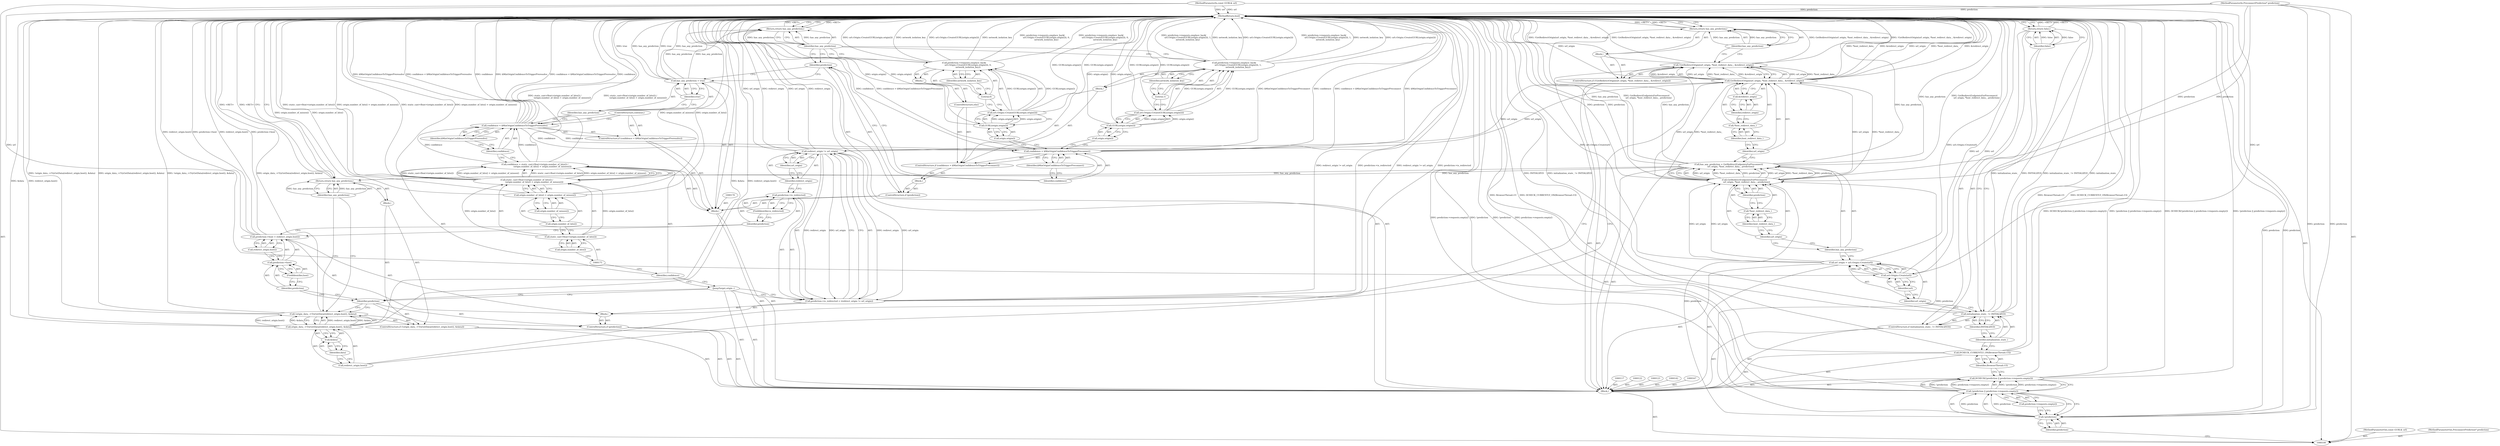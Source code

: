 digraph "0_Chrome_fec26ff33bf372476a70326f3669a35f34a9d474_14" {
"1000212" [label="(MethodReturn,bool)"];
"1000126" [label="(Call,GetRedirectEndpointsForPreconnect(\n      url_origin, *host_redirect_data_, prediction))"];
"1000124" [label="(Call,has_any_prediction = GetRedirectEndpointsForPreconnect(\n      url_origin, *host_redirect_data_, prediction))"];
"1000125" [label="(Identifier,has_any_prediction)"];
"1000128" [label="(Call,*host_redirect_data_)"];
"1000129" [label="(Identifier,host_redirect_data_)"];
"1000130" [label="(Identifier,prediction)"];
"1000127" [label="(Identifier,url_origin)"];
"1000131" [label="(ControlStructure,if (!GetRedirectOrigin(url_origin, *host_redirect_data_, &redirect_origin)))"];
"1000134" [label="(Identifier,url_origin)"];
"1000135" [label="(Call,*host_redirect_data_)"];
"1000136" [label="(Identifier,host_redirect_data_)"];
"1000137" [label="(Call,&redirect_origin)"];
"1000132" [label="(Call,!GetRedirectOrigin(url_origin, *host_redirect_data_, &redirect_origin))"];
"1000138" [label="(Identifier,redirect_origin)"];
"1000133" [label="(Call,GetRedirectOrigin(url_origin, *host_redirect_data_, &redirect_origin))"];
"1000139" [label="(Block,)"];
"1000141" [label="(Identifier,has_any_prediction)"];
"1000140" [label="(Return,return has_any_prediction;)"];
"1000143" [label="(ControlStructure,if (!origin_data_->TryGetData(redirect_origin.host(), &data)))"];
"1000146" [label="(Call,redirect_origin.host())"];
"1000147" [label="(Call,&data)"];
"1000148" [label="(Identifier,data)"];
"1000144" [label="(Call,!origin_data_->TryGetData(redirect_origin.host(), &data))"];
"1000149" [label="(Block,)"];
"1000145" [label="(Call,origin_data_->TryGetData(redirect_origin.host(), &data))"];
"1000151" [label="(Identifier,has_any_prediction)"];
"1000150" [label="(Return,return has_any_prediction;)"];
"1000101" [label="(MethodParameterIn,const GURL& url)"];
"1000335" [label="(MethodParameterOut,const GURL& url)"];
"1000154" [label="(Block,)"];
"1000152" [label="(ControlStructure,if (prediction))"];
"1000153" [label="(Identifier,prediction)"];
"1000158" [label="(FieldIdentifier,host)"];
"1000159" [label="(Call,redirect_origin.host())"];
"1000155" [label="(Call,prediction->host = redirect_origin.host())"];
"1000156" [label="(Call,prediction->host)"];
"1000157" [label="(Identifier,prediction)"];
"1000163" [label="(FieldIdentifier,is_redirected)"];
"1000164" [label="(Call,redirect_origin != url_origin)"];
"1000165" [label="(Identifier,redirect_origin)"];
"1000160" [label="(Call,prediction->is_redirected = (redirect_origin != url_origin))"];
"1000161" [label="(Call,prediction->is_redirected)"];
"1000162" [label="(Identifier,prediction)"];
"1000166" [label="(Identifier,url_origin)"];
"1000102" [label="(MethodParameterIn,PreconnectPrediction* prediction)"];
"1000336" [label="(MethodParameterOut,PreconnectPrediction* prediction)"];
"1000103" [label="(Block,)"];
"1000168" [label="(JumpTarget,origin :)"];
"1000171" [label="(Call,confidence = static_cast<float>(origin.number_of_hits()) /\n                       (origin.number_of_hits() + origin.number_of_misses()))"];
"1000172" [label="(Identifier,confidence)"];
"1000173" [label="(Call,static_cast<float>(origin.number_of_hits()) /\n                       (origin.number_of_hits() + origin.number_of_misses()))"];
"1000174" [label="(Call,static_cast<float>(origin.number_of_hits()))"];
"1000169" [label="(Block,)"];
"1000176" [label="(Call,origin.number_of_hits())"];
"1000177" [label="(Call,origin.number_of_hits() + origin.number_of_misses())"];
"1000178" [label="(Call,origin.number_of_hits())"];
"1000179" [label="(Call,origin.number_of_misses())"];
"1000183" [label="(Identifier,kMinOriginConfidenceToTriggerPreresolve)"];
"1000180" [label="(ControlStructure,if (confidence < kMinOriginConfidenceToTriggerPreresolve))"];
"1000181" [label="(Call,confidence < kMinOriginConfidenceToTriggerPreresolve)"];
"1000182" [label="(Identifier,confidence)"];
"1000184" [label="(ControlStructure,continue;)"];
"1000187" [label="(Identifier,true)"];
"1000185" [label="(Call,has_any_prediction = true)"];
"1000186" [label="(Identifier,has_any_prediction)"];
"1000190" [label="(Block,)"];
"1000188" [label="(ControlStructure,if (prediction))"];
"1000189" [label="(Identifier,prediction)"];
"1000192" [label="(Call,confidence > kMinOriginConfidenceToTriggerPreconnect)"];
"1000193" [label="(Identifier,confidence)"];
"1000194" [label="(Identifier,kMinOriginConfidenceToTriggerPreconnect)"];
"1000195" [label="(Block,)"];
"1000191" [label="(ControlStructure,if (confidence > kMinOriginConfidenceToTriggerPreconnect))"];
"1000196" [label="(Call,prediction->requests.emplace_back(\n            url::Origin::Create(GURL(origin.origin())), 1,\n            network_isolation_key))"];
"1000107" [label="(Identifier,prediction)"];
"1000104" [label="(Call,DCHECK(!prediction || prediction->requests.empty()))"];
"1000108" [label="(Call,prediction->requests.empty())"];
"1000105" [label="(Call,!prediction || prediction->requests.empty())"];
"1000106" [label="(Call,!prediction)"];
"1000197" [label="(Call,url::Origin::Create(GURL(origin.origin())))"];
"1000198" [label="(Call,GURL(origin.origin()))"];
"1000199" [label="(Call,origin.origin())"];
"1000200" [label="(Literal,1)"];
"1000201" [label="(Identifier,network_isolation_key)"];
"1000203" [label="(Block,)"];
"1000202" [label="(ControlStructure,else)"];
"1000204" [label="(Call,prediction->requests.emplace_back(\n            url::Origin::Create(GURL(origin.origin())), 0,\n            network_isolation_key))"];
"1000205" [label="(Call,url::Origin::Create(GURL(origin.origin())))"];
"1000206" [label="(Call,GURL(origin.origin()))"];
"1000207" [label="(Call,origin.origin())"];
"1000208" [label="(Literal,0)"];
"1000209" [label="(Identifier,network_isolation_key)"];
"1000109" [label="(Call,DCHECK_CURRENTLY_ON(BrowserThread::UI))"];
"1000110" [label="(Identifier,BrowserThread::UI)"];
"1000210" [label="(Return,return has_any_prediction;)"];
"1000211" [label="(Identifier,has_any_prediction)"];
"1000111" [label="(ControlStructure,if (initialization_state_ != INITIALIZED))"];
"1000114" [label="(Identifier,INITIALIZED)"];
"1000112" [label="(Call,initialization_state_ != INITIALIZED)"];
"1000113" [label="(Identifier,initialization_state_)"];
"1000116" [label="(Identifier,false)"];
"1000115" [label="(Return,return false;)"];
"1000118" [label="(Call,url_origin = url::Origin::Create(url))"];
"1000119" [label="(Identifier,url_origin)"];
"1000120" [label="(Call,url::Origin::Create(url))"];
"1000121" [label="(Identifier,url)"];
"1000212" -> "1000100"  [label="AST: "];
"1000212" -> "1000115"  [label="CFG: "];
"1000212" -> "1000140"  [label="CFG: "];
"1000212" -> "1000150"  [label="CFG: "];
"1000212" -> "1000210"  [label="CFG: "];
"1000140" -> "1000212"  [label="DDG: <RET>"];
"1000210" -> "1000212"  [label="DDG: <RET>"];
"1000115" -> "1000212"  [label="DDG: <RET>"];
"1000150" -> "1000212"  [label="DDG: <RET>"];
"1000185" -> "1000212"  [label="DDG: true"];
"1000185" -> "1000212"  [label="DDG: has_any_prediction"];
"1000106" -> "1000212"  [label="DDG: prediction"];
"1000104" -> "1000212"  [label="DDG: !prediction || prediction->requests.empty()"];
"1000104" -> "1000212"  [label="DDG: DCHECK(!prediction || prediction->requests.empty())"];
"1000164" -> "1000212"  [label="DDG: url_origin"];
"1000164" -> "1000212"  [label="DDG: redirect_origin"];
"1000181" -> "1000212"  [label="DDG: confidence < kMinOriginConfidenceToTriggerPreresolve"];
"1000181" -> "1000212"  [label="DDG: confidence"];
"1000181" -> "1000212"  [label="DDG: kMinOriginConfidenceToTriggerPreresolve"];
"1000120" -> "1000212"  [label="DDG: url"];
"1000206" -> "1000212"  [label="DDG: origin.origin()"];
"1000173" -> "1000212"  [label="DDG: origin.number_of_hits() + origin.number_of_misses()"];
"1000173" -> "1000212"  [label="DDG: static_cast<float>(origin.number_of_hits())"];
"1000155" -> "1000212"  [label="DDG: prediction->host"];
"1000155" -> "1000212"  [label="DDG: redirect_origin.host()"];
"1000204" -> "1000212"  [label="DDG: url::Origin::Create(GURL(origin.origin()))"];
"1000204" -> "1000212"  [label="DDG: network_isolation_key"];
"1000204" -> "1000212"  [label="DDG: prediction->requests.emplace_back(\n            url::Origin::Create(GURL(origin.origin())), 0,\n            network_isolation_key)"];
"1000177" -> "1000212"  [label="DDG: origin.number_of_hits()"];
"1000177" -> "1000212"  [label="DDG: origin.number_of_misses()"];
"1000126" -> "1000212"  [label="DDG: prediction"];
"1000160" -> "1000212"  [label="DDG: redirect_origin != url_origin"];
"1000160" -> "1000212"  [label="DDG: prediction->is_redirected"];
"1000124" -> "1000212"  [label="DDG: GetRedirectEndpointsForPreconnect(\n      url_origin, *host_redirect_data_, prediction)"];
"1000124" -> "1000212"  [label="DDG: has_any_prediction"];
"1000192" -> "1000212"  [label="DDG: kMinOriginConfidenceToTriggerPreconnect"];
"1000192" -> "1000212"  [label="DDG: confidence"];
"1000192" -> "1000212"  [label="DDG: confidence > kMinOriginConfidenceToTriggerPreconnect"];
"1000196" -> "1000212"  [label="DDG: network_isolation_key"];
"1000196" -> "1000212"  [label="DDG: url::Origin::Create(GURL(origin.origin()))"];
"1000196" -> "1000212"  [label="DDG: prediction->requests.emplace_back(\n            url::Origin::Create(GURL(origin.origin())), 1,\n            network_isolation_key)"];
"1000105" -> "1000212"  [label="DDG: prediction->requests.empty()"];
"1000105" -> "1000212"  [label="DDG: !prediction"];
"1000112" -> "1000212"  [label="DDG: INITIALIZED"];
"1000112" -> "1000212"  [label="DDG: initialization_state_ != INITIALIZED"];
"1000112" -> "1000212"  [label="DDG: initialization_state_"];
"1000205" -> "1000212"  [label="DDG: GURL(origin.origin())"];
"1000132" -> "1000212"  [label="DDG: !GetRedirectOrigin(url_origin, *host_redirect_data_, &redirect_origin)"];
"1000132" -> "1000212"  [label="DDG: GetRedirectOrigin(url_origin, *host_redirect_data_, &redirect_origin)"];
"1000144" -> "1000212"  [label="DDG: !origin_data_->TryGetData(redirect_origin.host(), &data)"];
"1000144" -> "1000212"  [label="DDG: origin_data_->TryGetData(redirect_origin.host(), &data)"];
"1000133" -> "1000212"  [label="DDG: url_origin"];
"1000133" -> "1000212"  [label="DDG: *host_redirect_data_"];
"1000133" -> "1000212"  [label="DDG: &redirect_origin"];
"1000102" -> "1000212"  [label="DDG: prediction"];
"1000198" -> "1000212"  [label="DDG: origin.origin()"];
"1000101" -> "1000212"  [label="DDG: url"];
"1000109" -> "1000212"  [label="DDG: BrowserThread::UI"];
"1000109" -> "1000212"  [label="DDG: DCHECK_CURRENTLY_ON(BrowserThread::UI)"];
"1000118" -> "1000212"  [label="DDG: url::Origin::Create(url)"];
"1000171" -> "1000212"  [label="DDG: static_cast<float>(origin.number_of_hits()) /\n                       (origin.number_of_hits() + origin.number_of_misses())"];
"1000145" -> "1000212"  [label="DDG: redirect_origin.host()"];
"1000145" -> "1000212"  [label="DDG: &data"];
"1000197" -> "1000212"  [label="DDG: GURL(origin.origin())"];
"1000126" -> "1000124"  [label="AST: "];
"1000126" -> "1000130"  [label="CFG: "];
"1000127" -> "1000126"  [label="AST: "];
"1000128" -> "1000126"  [label="AST: "];
"1000130" -> "1000126"  [label="AST: "];
"1000124" -> "1000126"  [label="CFG: "];
"1000126" -> "1000212"  [label="DDG: prediction"];
"1000126" -> "1000124"  [label="DDG: url_origin"];
"1000126" -> "1000124"  [label="DDG: *host_redirect_data_"];
"1000126" -> "1000124"  [label="DDG: prediction"];
"1000118" -> "1000126"  [label="DDG: url_origin"];
"1000106" -> "1000126"  [label="DDG: prediction"];
"1000102" -> "1000126"  [label="DDG: prediction"];
"1000126" -> "1000133"  [label="DDG: url_origin"];
"1000126" -> "1000133"  [label="DDG: *host_redirect_data_"];
"1000124" -> "1000103"  [label="AST: "];
"1000124" -> "1000126"  [label="CFG: "];
"1000125" -> "1000124"  [label="AST: "];
"1000126" -> "1000124"  [label="AST: "];
"1000134" -> "1000124"  [label="CFG: "];
"1000124" -> "1000212"  [label="DDG: GetRedirectEndpointsForPreconnect(\n      url_origin, *host_redirect_data_, prediction)"];
"1000124" -> "1000212"  [label="DDG: has_any_prediction"];
"1000126" -> "1000124"  [label="DDG: url_origin"];
"1000126" -> "1000124"  [label="DDG: *host_redirect_data_"];
"1000126" -> "1000124"  [label="DDG: prediction"];
"1000124" -> "1000140"  [label="DDG: has_any_prediction"];
"1000124" -> "1000150"  [label="DDG: has_any_prediction"];
"1000125" -> "1000124"  [label="AST: "];
"1000125" -> "1000118"  [label="CFG: "];
"1000127" -> "1000125"  [label="CFG: "];
"1000128" -> "1000126"  [label="AST: "];
"1000128" -> "1000129"  [label="CFG: "];
"1000129" -> "1000128"  [label="AST: "];
"1000130" -> "1000128"  [label="CFG: "];
"1000129" -> "1000128"  [label="AST: "];
"1000129" -> "1000127"  [label="CFG: "];
"1000128" -> "1000129"  [label="CFG: "];
"1000130" -> "1000126"  [label="AST: "];
"1000130" -> "1000128"  [label="CFG: "];
"1000126" -> "1000130"  [label="CFG: "];
"1000127" -> "1000126"  [label="AST: "];
"1000127" -> "1000125"  [label="CFG: "];
"1000129" -> "1000127"  [label="CFG: "];
"1000131" -> "1000103"  [label="AST: "];
"1000132" -> "1000131"  [label="AST: "];
"1000139" -> "1000131"  [label="AST: "];
"1000134" -> "1000133"  [label="AST: "];
"1000134" -> "1000124"  [label="CFG: "];
"1000136" -> "1000134"  [label="CFG: "];
"1000135" -> "1000133"  [label="AST: "];
"1000135" -> "1000136"  [label="CFG: "];
"1000136" -> "1000135"  [label="AST: "];
"1000138" -> "1000135"  [label="CFG: "];
"1000136" -> "1000135"  [label="AST: "];
"1000136" -> "1000134"  [label="CFG: "];
"1000135" -> "1000136"  [label="CFG: "];
"1000137" -> "1000133"  [label="AST: "];
"1000137" -> "1000138"  [label="CFG: "];
"1000138" -> "1000137"  [label="AST: "];
"1000133" -> "1000137"  [label="CFG: "];
"1000132" -> "1000131"  [label="AST: "];
"1000132" -> "1000133"  [label="CFG: "];
"1000133" -> "1000132"  [label="AST: "];
"1000141" -> "1000132"  [label="CFG: "];
"1000146" -> "1000132"  [label="CFG: "];
"1000132" -> "1000212"  [label="DDG: !GetRedirectOrigin(url_origin, *host_redirect_data_, &redirect_origin)"];
"1000132" -> "1000212"  [label="DDG: GetRedirectOrigin(url_origin, *host_redirect_data_, &redirect_origin)"];
"1000133" -> "1000132"  [label="DDG: url_origin"];
"1000133" -> "1000132"  [label="DDG: *host_redirect_data_"];
"1000133" -> "1000132"  [label="DDG: &redirect_origin"];
"1000138" -> "1000137"  [label="AST: "];
"1000138" -> "1000135"  [label="CFG: "];
"1000137" -> "1000138"  [label="CFG: "];
"1000133" -> "1000132"  [label="AST: "];
"1000133" -> "1000137"  [label="CFG: "];
"1000134" -> "1000133"  [label="AST: "];
"1000135" -> "1000133"  [label="AST: "];
"1000137" -> "1000133"  [label="AST: "];
"1000132" -> "1000133"  [label="CFG: "];
"1000133" -> "1000212"  [label="DDG: url_origin"];
"1000133" -> "1000212"  [label="DDG: *host_redirect_data_"];
"1000133" -> "1000212"  [label="DDG: &redirect_origin"];
"1000133" -> "1000132"  [label="DDG: url_origin"];
"1000133" -> "1000132"  [label="DDG: *host_redirect_data_"];
"1000133" -> "1000132"  [label="DDG: &redirect_origin"];
"1000126" -> "1000133"  [label="DDG: url_origin"];
"1000126" -> "1000133"  [label="DDG: *host_redirect_data_"];
"1000133" -> "1000164"  [label="DDG: url_origin"];
"1000139" -> "1000131"  [label="AST: "];
"1000140" -> "1000139"  [label="AST: "];
"1000141" -> "1000140"  [label="AST: "];
"1000141" -> "1000132"  [label="CFG: "];
"1000140" -> "1000141"  [label="CFG: "];
"1000141" -> "1000140"  [label="DDG: has_any_prediction"];
"1000140" -> "1000139"  [label="AST: "];
"1000140" -> "1000141"  [label="CFG: "];
"1000141" -> "1000140"  [label="AST: "];
"1000212" -> "1000140"  [label="CFG: "];
"1000140" -> "1000212"  [label="DDG: <RET>"];
"1000141" -> "1000140"  [label="DDG: has_any_prediction"];
"1000124" -> "1000140"  [label="DDG: has_any_prediction"];
"1000143" -> "1000103"  [label="AST: "];
"1000144" -> "1000143"  [label="AST: "];
"1000149" -> "1000143"  [label="AST: "];
"1000146" -> "1000145"  [label="AST: "];
"1000146" -> "1000132"  [label="CFG: "];
"1000148" -> "1000146"  [label="CFG: "];
"1000147" -> "1000145"  [label="AST: "];
"1000147" -> "1000148"  [label="CFG: "];
"1000148" -> "1000147"  [label="AST: "];
"1000145" -> "1000147"  [label="CFG: "];
"1000148" -> "1000147"  [label="AST: "];
"1000148" -> "1000146"  [label="CFG: "];
"1000147" -> "1000148"  [label="CFG: "];
"1000144" -> "1000143"  [label="AST: "];
"1000144" -> "1000145"  [label="CFG: "];
"1000145" -> "1000144"  [label="AST: "];
"1000151" -> "1000144"  [label="CFG: "];
"1000153" -> "1000144"  [label="CFG: "];
"1000144" -> "1000212"  [label="DDG: !origin_data_->TryGetData(redirect_origin.host(), &data)"];
"1000144" -> "1000212"  [label="DDG: origin_data_->TryGetData(redirect_origin.host(), &data)"];
"1000145" -> "1000144"  [label="DDG: redirect_origin.host()"];
"1000145" -> "1000144"  [label="DDG: &data"];
"1000149" -> "1000143"  [label="AST: "];
"1000150" -> "1000149"  [label="AST: "];
"1000145" -> "1000144"  [label="AST: "];
"1000145" -> "1000147"  [label="CFG: "];
"1000146" -> "1000145"  [label="AST: "];
"1000147" -> "1000145"  [label="AST: "];
"1000144" -> "1000145"  [label="CFG: "];
"1000145" -> "1000212"  [label="DDG: redirect_origin.host()"];
"1000145" -> "1000212"  [label="DDG: &data"];
"1000145" -> "1000144"  [label="DDG: redirect_origin.host()"];
"1000145" -> "1000144"  [label="DDG: &data"];
"1000151" -> "1000150"  [label="AST: "];
"1000151" -> "1000144"  [label="CFG: "];
"1000150" -> "1000151"  [label="CFG: "];
"1000151" -> "1000150"  [label="DDG: has_any_prediction"];
"1000150" -> "1000149"  [label="AST: "];
"1000150" -> "1000151"  [label="CFG: "];
"1000151" -> "1000150"  [label="AST: "];
"1000212" -> "1000150"  [label="CFG: "];
"1000150" -> "1000212"  [label="DDG: <RET>"];
"1000151" -> "1000150"  [label="DDG: has_any_prediction"];
"1000124" -> "1000150"  [label="DDG: has_any_prediction"];
"1000101" -> "1000100"  [label="AST: "];
"1000101" -> "1000212"  [label="DDG: url"];
"1000101" -> "1000120"  [label="DDG: url"];
"1000335" -> "1000100"  [label="AST: "];
"1000154" -> "1000152"  [label="AST: "];
"1000155" -> "1000154"  [label="AST: "];
"1000160" -> "1000154"  [label="AST: "];
"1000152" -> "1000103"  [label="AST: "];
"1000153" -> "1000152"  [label="AST: "];
"1000154" -> "1000152"  [label="AST: "];
"1000153" -> "1000152"  [label="AST: "];
"1000153" -> "1000144"  [label="CFG: "];
"1000157" -> "1000153"  [label="CFG: "];
"1000168" -> "1000153"  [label="CFG: "];
"1000158" -> "1000156"  [label="AST: "];
"1000158" -> "1000157"  [label="CFG: "];
"1000156" -> "1000158"  [label="CFG: "];
"1000159" -> "1000155"  [label="AST: "];
"1000159" -> "1000156"  [label="CFG: "];
"1000155" -> "1000159"  [label="CFG: "];
"1000155" -> "1000154"  [label="AST: "];
"1000155" -> "1000159"  [label="CFG: "];
"1000156" -> "1000155"  [label="AST: "];
"1000159" -> "1000155"  [label="AST: "];
"1000162" -> "1000155"  [label="CFG: "];
"1000155" -> "1000212"  [label="DDG: prediction->host"];
"1000155" -> "1000212"  [label="DDG: redirect_origin.host()"];
"1000156" -> "1000155"  [label="AST: "];
"1000156" -> "1000158"  [label="CFG: "];
"1000157" -> "1000156"  [label="AST: "];
"1000158" -> "1000156"  [label="AST: "];
"1000159" -> "1000156"  [label="CFG: "];
"1000157" -> "1000156"  [label="AST: "];
"1000157" -> "1000153"  [label="CFG: "];
"1000158" -> "1000157"  [label="CFG: "];
"1000163" -> "1000161"  [label="AST: "];
"1000163" -> "1000162"  [label="CFG: "];
"1000161" -> "1000163"  [label="CFG: "];
"1000164" -> "1000160"  [label="AST: "];
"1000164" -> "1000166"  [label="CFG: "];
"1000165" -> "1000164"  [label="AST: "];
"1000166" -> "1000164"  [label="AST: "];
"1000160" -> "1000164"  [label="CFG: "];
"1000164" -> "1000212"  [label="DDG: url_origin"];
"1000164" -> "1000212"  [label="DDG: redirect_origin"];
"1000164" -> "1000160"  [label="DDG: redirect_origin"];
"1000164" -> "1000160"  [label="DDG: url_origin"];
"1000133" -> "1000164"  [label="DDG: url_origin"];
"1000165" -> "1000164"  [label="AST: "];
"1000165" -> "1000161"  [label="CFG: "];
"1000166" -> "1000165"  [label="CFG: "];
"1000160" -> "1000154"  [label="AST: "];
"1000160" -> "1000164"  [label="CFG: "];
"1000161" -> "1000160"  [label="AST: "];
"1000164" -> "1000160"  [label="AST: "];
"1000168" -> "1000160"  [label="CFG: "];
"1000160" -> "1000212"  [label="DDG: redirect_origin != url_origin"];
"1000160" -> "1000212"  [label="DDG: prediction->is_redirected"];
"1000164" -> "1000160"  [label="DDG: redirect_origin"];
"1000164" -> "1000160"  [label="DDG: url_origin"];
"1000161" -> "1000160"  [label="AST: "];
"1000161" -> "1000163"  [label="CFG: "];
"1000162" -> "1000161"  [label="AST: "];
"1000163" -> "1000161"  [label="AST: "];
"1000165" -> "1000161"  [label="CFG: "];
"1000162" -> "1000161"  [label="AST: "];
"1000162" -> "1000155"  [label="CFG: "];
"1000163" -> "1000162"  [label="CFG: "];
"1000166" -> "1000164"  [label="AST: "];
"1000166" -> "1000165"  [label="CFG: "];
"1000164" -> "1000166"  [label="CFG: "];
"1000102" -> "1000100"  [label="AST: "];
"1000102" -> "1000212"  [label="DDG: prediction"];
"1000102" -> "1000106"  [label="DDG: prediction"];
"1000102" -> "1000126"  [label="DDG: prediction"];
"1000336" -> "1000100"  [label="AST: "];
"1000103" -> "1000100"  [label="AST: "];
"1000104" -> "1000103"  [label="AST: "];
"1000109" -> "1000103"  [label="AST: "];
"1000111" -> "1000103"  [label="AST: "];
"1000117" -> "1000103"  [label="AST: "];
"1000118" -> "1000103"  [label="AST: "];
"1000122" -> "1000103"  [label="AST: "];
"1000123" -> "1000103"  [label="AST: "];
"1000124" -> "1000103"  [label="AST: "];
"1000131" -> "1000103"  [label="AST: "];
"1000142" -> "1000103"  [label="AST: "];
"1000143" -> "1000103"  [label="AST: "];
"1000152" -> "1000103"  [label="AST: "];
"1000167" -> "1000103"  [label="AST: "];
"1000168" -> "1000103"  [label="AST: "];
"1000169" -> "1000103"  [label="AST: "];
"1000210" -> "1000103"  [label="AST: "];
"1000168" -> "1000103"  [label="AST: "];
"1000168" -> "1000160"  [label="CFG: "];
"1000168" -> "1000153"  [label="CFG: "];
"1000172" -> "1000168"  [label="CFG: "];
"1000171" -> "1000169"  [label="AST: "];
"1000171" -> "1000173"  [label="CFG: "];
"1000172" -> "1000171"  [label="AST: "];
"1000173" -> "1000171"  [label="AST: "];
"1000182" -> "1000171"  [label="CFG: "];
"1000171" -> "1000212"  [label="DDG: static_cast<float>(origin.number_of_hits()) /\n                       (origin.number_of_hits() + origin.number_of_misses())"];
"1000173" -> "1000171"  [label="DDG: static_cast<float>(origin.number_of_hits())"];
"1000173" -> "1000171"  [label="DDG: origin.number_of_hits() + origin.number_of_misses()"];
"1000171" -> "1000181"  [label="DDG: confidence"];
"1000172" -> "1000171"  [label="AST: "];
"1000172" -> "1000168"  [label="CFG: "];
"1000175" -> "1000172"  [label="CFG: "];
"1000173" -> "1000171"  [label="AST: "];
"1000173" -> "1000177"  [label="CFG: "];
"1000174" -> "1000173"  [label="AST: "];
"1000177" -> "1000173"  [label="AST: "];
"1000171" -> "1000173"  [label="CFG: "];
"1000173" -> "1000212"  [label="DDG: origin.number_of_hits() + origin.number_of_misses()"];
"1000173" -> "1000212"  [label="DDG: static_cast<float>(origin.number_of_hits())"];
"1000173" -> "1000171"  [label="DDG: static_cast<float>(origin.number_of_hits())"];
"1000173" -> "1000171"  [label="DDG: origin.number_of_hits() + origin.number_of_misses()"];
"1000174" -> "1000173"  [label="DDG: origin.number_of_hits()"];
"1000174" -> "1000173"  [label="AST: "];
"1000174" -> "1000176"  [label="CFG: "];
"1000175" -> "1000174"  [label="AST: "];
"1000176" -> "1000174"  [label="AST: "];
"1000178" -> "1000174"  [label="CFG: "];
"1000174" -> "1000173"  [label="DDG: origin.number_of_hits()"];
"1000169" -> "1000103"  [label="AST: "];
"1000170" -> "1000169"  [label="AST: "];
"1000171" -> "1000169"  [label="AST: "];
"1000180" -> "1000169"  [label="AST: "];
"1000185" -> "1000169"  [label="AST: "];
"1000188" -> "1000169"  [label="AST: "];
"1000176" -> "1000174"  [label="AST: "];
"1000176" -> "1000175"  [label="CFG: "];
"1000174" -> "1000176"  [label="CFG: "];
"1000177" -> "1000173"  [label="AST: "];
"1000177" -> "1000179"  [label="CFG: "];
"1000178" -> "1000177"  [label="AST: "];
"1000179" -> "1000177"  [label="AST: "];
"1000173" -> "1000177"  [label="CFG: "];
"1000177" -> "1000212"  [label="DDG: origin.number_of_hits()"];
"1000177" -> "1000212"  [label="DDG: origin.number_of_misses()"];
"1000178" -> "1000177"  [label="AST: "];
"1000178" -> "1000174"  [label="CFG: "];
"1000179" -> "1000178"  [label="CFG: "];
"1000179" -> "1000177"  [label="AST: "];
"1000179" -> "1000178"  [label="CFG: "];
"1000177" -> "1000179"  [label="CFG: "];
"1000183" -> "1000181"  [label="AST: "];
"1000183" -> "1000182"  [label="CFG: "];
"1000181" -> "1000183"  [label="CFG: "];
"1000180" -> "1000169"  [label="AST: "];
"1000181" -> "1000180"  [label="AST: "];
"1000184" -> "1000180"  [label="AST: "];
"1000181" -> "1000180"  [label="AST: "];
"1000181" -> "1000183"  [label="CFG: "];
"1000182" -> "1000181"  [label="AST: "];
"1000183" -> "1000181"  [label="AST: "];
"1000184" -> "1000181"  [label="CFG: "];
"1000186" -> "1000181"  [label="CFG: "];
"1000181" -> "1000212"  [label="DDG: confidence < kMinOriginConfidenceToTriggerPreresolve"];
"1000181" -> "1000212"  [label="DDG: confidence"];
"1000181" -> "1000212"  [label="DDG: kMinOriginConfidenceToTriggerPreresolve"];
"1000171" -> "1000181"  [label="DDG: confidence"];
"1000181" -> "1000192"  [label="DDG: confidence"];
"1000182" -> "1000181"  [label="AST: "];
"1000182" -> "1000171"  [label="CFG: "];
"1000183" -> "1000182"  [label="CFG: "];
"1000184" -> "1000180"  [label="AST: "];
"1000184" -> "1000181"  [label="CFG: "];
"1000187" -> "1000185"  [label="AST: "];
"1000187" -> "1000186"  [label="CFG: "];
"1000185" -> "1000187"  [label="CFG: "];
"1000185" -> "1000169"  [label="AST: "];
"1000185" -> "1000187"  [label="CFG: "];
"1000186" -> "1000185"  [label="AST: "];
"1000187" -> "1000185"  [label="AST: "];
"1000189" -> "1000185"  [label="CFG: "];
"1000185" -> "1000212"  [label="DDG: true"];
"1000185" -> "1000212"  [label="DDG: has_any_prediction"];
"1000185" -> "1000210"  [label="DDG: has_any_prediction"];
"1000186" -> "1000185"  [label="AST: "];
"1000186" -> "1000181"  [label="CFG: "];
"1000187" -> "1000186"  [label="CFG: "];
"1000190" -> "1000188"  [label="AST: "];
"1000191" -> "1000190"  [label="AST: "];
"1000188" -> "1000169"  [label="AST: "];
"1000189" -> "1000188"  [label="AST: "];
"1000190" -> "1000188"  [label="AST: "];
"1000189" -> "1000188"  [label="AST: "];
"1000189" -> "1000185"  [label="CFG: "];
"1000193" -> "1000189"  [label="CFG: "];
"1000211" -> "1000189"  [label="CFG: "];
"1000192" -> "1000191"  [label="AST: "];
"1000192" -> "1000194"  [label="CFG: "];
"1000193" -> "1000192"  [label="AST: "];
"1000194" -> "1000192"  [label="AST: "];
"1000199" -> "1000192"  [label="CFG: "];
"1000207" -> "1000192"  [label="CFG: "];
"1000192" -> "1000212"  [label="DDG: kMinOriginConfidenceToTriggerPreconnect"];
"1000192" -> "1000212"  [label="DDG: confidence"];
"1000192" -> "1000212"  [label="DDG: confidence > kMinOriginConfidenceToTriggerPreconnect"];
"1000181" -> "1000192"  [label="DDG: confidence"];
"1000193" -> "1000192"  [label="AST: "];
"1000193" -> "1000189"  [label="CFG: "];
"1000194" -> "1000193"  [label="CFG: "];
"1000194" -> "1000192"  [label="AST: "];
"1000194" -> "1000193"  [label="CFG: "];
"1000192" -> "1000194"  [label="CFG: "];
"1000195" -> "1000191"  [label="AST: "];
"1000196" -> "1000195"  [label="AST: "];
"1000191" -> "1000190"  [label="AST: "];
"1000192" -> "1000191"  [label="AST: "];
"1000195" -> "1000191"  [label="AST: "];
"1000202" -> "1000191"  [label="AST: "];
"1000196" -> "1000195"  [label="AST: "];
"1000196" -> "1000201"  [label="CFG: "];
"1000197" -> "1000196"  [label="AST: "];
"1000200" -> "1000196"  [label="AST: "];
"1000201" -> "1000196"  [label="AST: "];
"1000211" -> "1000196"  [label="CFG: "];
"1000196" -> "1000212"  [label="DDG: network_isolation_key"];
"1000196" -> "1000212"  [label="DDG: url::Origin::Create(GURL(origin.origin()))"];
"1000196" -> "1000212"  [label="DDG: prediction->requests.emplace_back(\n            url::Origin::Create(GURL(origin.origin())), 1,\n            network_isolation_key)"];
"1000197" -> "1000196"  [label="DDG: GURL(origin.origin())"];
"1000107" -> "1000106"  [label="AST: "];
"1000107" -> "1000100"  [label="CFG: "];
"1000106" -> "1000107"  [label="CFG: "];
"1000104" -> "1000103"  [label="AST: "];
"1000104" -> "1000105"  [label="CFG: "];
"1000105" -> "1000104"  [label="AST: "];
"1000110" -> "1000104"  [label="CFG: "];
"1000104" -> "1000212"  [label="DDG: !prediction || prediction->requests.empty()"];
"1000104" -> "1000212"  [label="DDG: DCHECK(!prediction || prediction->requests.empty())"];
"1000105" -> "1000104"  [label="DDG: !prediction"];
"1000105" -> "1000104"  [label="DDG: prediction->requests.empty()"];
"1000108" -> "1000105"  [label="AST: "];
"1000108" -> "1000106"  [label="CFG: "];
"1000105" -> "1000108"  [label="CFG: "];
"1000105" -> "1000104"  [label="AST: "];
"1000105" -> "1000106"  [label="CFG: "];
"1000105" -> "1000108"  [label="CFG: "];
"1000106" -> "1000105"  [label="AST: "];
"1000108" -> "1000105"  [label="AST: "];
"1000104" -> "1000105"  [label="CFG: "];
"1000105" -> "1000212"  [label="DDG: prediction->requests.empty()"];
"1000105" -> "1000212"  [label="DDG: !prediction"];
"1000105" -> "1000104"  [label="DDG: !prediction"];
"1000105" -> "1000104"  [label="DDG: prediction->requests.empty()"];
"1000106" -> "1000105"  [label="DDG: prediction"];
"1000106" -> "1000105"  [label="AST: "];
"1000106" -> "1000107"  [label="CFG: "];
"1000107" -> "1000106"  [label="AST: "];
"1000108" -> "1000106"  [label="CFG: "];
"1000105" -> "1000106"  [label="CFG: "];
"1000106" -> "1000212"  [label="DDG: prediction"];
"1000106" -> "1000105"  [label="DDG: prediction"];
"1000102" -> "1000106"  [label="DDG: prediction"];
"1000106" -> "1000126"  [label="DDG: prediction"];
"1000197" -> "1000196"  [label="AST: "];
"1000197" -> "1000198"  [label="CFG: "];
"1000198" -> "1000197"  [label="AST: "];
"1000200" -> "1000197"  [label="CFG: "];
"1000197" -> "1000212"  [label="DDG: GURL(origin.origin())"];
"1000197" -> "1000196"  [label="DDG: GURL(origin.origin())"];
"1000198" -> "1000197"  [label="DDG: origin.origin()"];
"1000198" -> "1000197"  [label="AST: "];
"1000198" -> "1000199"  [label="CFG: "];
"1000199" -> "1000198"  [label="AST: "];
"1000197" -> "1000198"  [label="CFG: "];
"1000198" -> "1000212"  [label="DDG: origin.origin()"];
"1000198" -> "1000197"  [label="DDG: origin.origin()"];
"1000199" -> "1000198"  [label="AST: "];
"1000199" -> "1000192"  [label="CFG: "];
"1000198" -> "1000199"  [label="CFG: "];
"1000200" -> "1000196"  [label="AST: "];
"1000200" -> "1000197"  [label="CFG: "];
"1000201" -> "1000200"  [label="CFG: "];
"1000201" -> "1000196"  [label="AST: "];
"1000201" -> "1000200"  [label="CFG: "];
"1000196" -> "1000201"  [label="CFG: "];
"1000203" -> "1000202"  [label="AST: "];
"1000204" -> "1000203"  [label="AST: "];
"1000202" -> "1000191"  [label="AST: "];
"1000203" -> "1000202"  [label="AST: "];
"1000204" -> "1000203"  [label="AST: "];
"1000204" -> "1000209"  [label="CFG: "];
"1000205" -> "1000204"  [label="AST: "];
"1000208" -> "1000204"  [label="AST: "];
"1000209" -> "1000204"  [label="AST: "];
"1000211" -> "1000204"  [label="CFG: "];
"1000204" -> "1000212"  [label="DDG: url::Origin::Create(GURL(origin.origin()))"];
"1000204" -> "1000212"  [label="DDG: network_isolation_key"];
"1000204" -> "1000212"  [label="DDG: prediction->requests.emplace_back(\n            url::Origin::Create(GURL(origin.origin())), 0,\n            network_isolation_key)"];
"1000205" -> "1000204"  [label="DDG: GURL(origin.origin())"];
"1000205" -> "1000204"  [label="AST: "];
"1000205" -> "1000206"  [label="CFG: "];
"1000206" -> "1000205"  [label="AST: "];
"1000208" -> "1000205"  [label="CFG: "];
"1000205" -> "1000212"  [label="DDG: GURL(origin.origin())"];
"1000205" -> "1000204"  [label="DDG: GURL(origin.origin())"];
"1000206" -> "1000205"  [label="DDG: origin.origin()"];
"1000206" -> "1000205"  [label="AST: "];
"1000206" -> "1000207"  [label="CFG: "];
"1000207" -> "1000206"  [label="AST: "];
"1000205" -> "1000206"  [label="CFG: "];
"1000206" -> "1000212"  [label="DDG: origin.origin()"];
"1000206" -> "1000205"  [label="DDG: origin.origin()"];
"1000207" -> "1000206"  [label="AST: "];
"1000207" -> "1000192"  [label="CFG: "];
"1000206" -> "1000207"  [label="CFG: "];
"1000208" -> "1000204"  [label="AST: "];
"1000208" -> "1000205"  [label="CFG: "];
"1000209" -> "1000208"  [label="CFG: "];
"1000209" -> "1000204"  [label="AST: "];
"1000209" -> "1000208"  [label="CFG: "];
"1000204" -> "1000209"  [label="CFG: "];
"1000109" -> "1000103"  [label="AST: "];
"1000109" -> "1000110"  [label="CFG: "];
"1000110" -> "1000109"  [label="AST: "];
"1000113" -> "1000109"  [label="CFG: "];
"1000109" -> "1000212"  [label="DDG: BrowserThread::UI"];
"1000109" -> "1000212"  [label="DDG: DCHECK_CURRENTLY_ON(BrowserThread::UI)"];
"1000110" -> "1000109"  [label="AST: "];
"1000110" -> "1000104"  [label="CFG: "];
"1000109" -> "1000110"  [label="CFG: "];
"1000210" -> "1000103"  [label="AST: "];
"1000210" -> "1000211"  [label="CFG: "];
"1000211" -> "1000210"  [label="AST: "];
"1000212" -> "1000210"  [label="CFG: "];
"1000210" -> "1000212"  [label="DDG: <RET>"];
"1000211" -> "1000210"  [label="DDG: has_any_prediction"];
"1000185" -> "1000210"  [label="DDG: has_any_prediction"];
"1000211" -> "1000210"  [label="AST: "];
"1000211" -> "1000196"  [label="CFG: "];
"1000211" -> "1000204"  [label="CFG: "];
"1000211" -> "1000189"  [label="CFG: "];
"1000210" -> "1000211"  [label="CFG: "];
"1000211" -> "1000210"  [label="DDG: has_any_prediction"];
"1000111" -> "1000103"  [label="AST: "];
"1000112" -> "1000111"  [label="AST: "];
"1000115" -> "1000111"  [label="AST: "];
"1000114" -> "1000112"  [label="AST: "];
"1000114" -> "1000113"  [label="CFG: "];
"1000112" -> "1000114"  [label="CFG: "];
"1000112" -> "1000111"  [label="AST: "];
"1000112" -> "1000114"  [label="CFG: "];
"1000113" -> "1000112"  [label="AST: "];
"1000114" -> "1000112"  [label="AST: "];
"1000116" -> "1000112"  [label="CFG: "];
"1000119" -> "1000112"  [label="CFG: "];
"1000112" -> "1000212"  [label="DDG: INITIALIZED"];
"1000112" -> "1000212"  [label="DDG: initialization_state_ != INITIALIZED"];
"1000112" -> "1000212"  [label="DDG: initialization_state_"];
"1000113" -> "1000112"  [label="AST: "];
"1000113" -> "1000109"  [label="CFG: "];
"1000114" -> "1000113"  [label="CFG: "];
"1000116" -> "1000115"  [label="AST: "];
"1000116" -> "1000112"  [label="CFG: "];
"1000115" -> "1000116"  [label="CFG: "];
"1000116" -> "1000115"  [label="DDG: false"];
"1000115" -> "1000111"  [label="AST: "];
"1000115" -> "1000116"  [label="CFG: "];
"1000116" -> "1000115"  [label="AST: "];
"1000212" -> "1000115"  [label="CFG: "];
"1000115" -> "1000212"  [label="DDG: <RET>"];
"1000116" -> "1000115"  [label="DDG: false"];
"1000118" -> "1000103"  [label="AST: "];
"1000118" -> "1000120"  [label="CFG: "];
"1000119" -> "1000118"  [label="AST: "];
"1000120" -> "1000118"  [label="AST: "];
"1000125" -> "1000118"  [label="CFG: "];
"1000118" -> "1000212"  [label="DDG: url::Origin::Create(url)"];
"1000120" -> "1000118"  [label="DDG: url"];
"1000118" -> "1000126"  [label="DDG: url_origin"];
"1000119" -> "1000118"  [label="AST: "];
"1000119" -> "1000112"  [label="CFG: "];
"1000121" -> "1000119"  [label="CFG: "];
"1000120" -> "1000118"  [label="AST: "];
"1000120" -> "1000121"  [label="CFG: "];
"1000121" -> "1000120"  [label="AST: "];
"1000118" -> "1000120"  [label="CFG: "];
"1000120" -> "1000212"  [label="DDG: url"];
"1000120" -> "1000118"  [label="DDG: url"];
"1000101" -> "1000120"  [label="DDG: url"];
"1000121" -> "1000120"  [label="AST: "];
"1000121" -> "1000119"  [label="CFG: "];
"1000120" -> "1000121"  [label="CFG: "];
}
